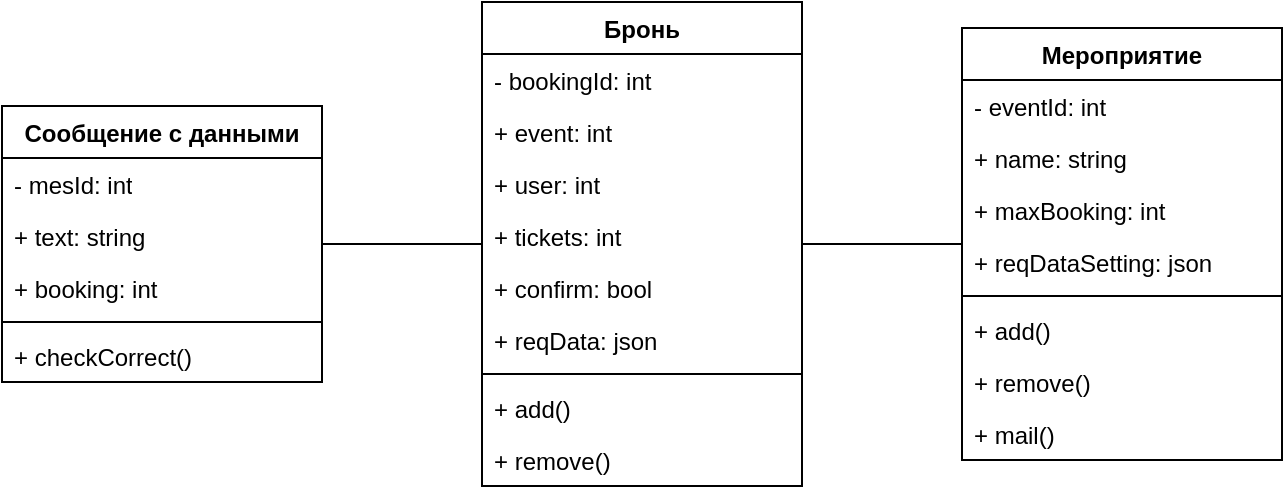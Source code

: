 <mxfile version="21.6.8" type="device">
  <diagram id="C5RBs43oDa-KdzZeNtuy" name="Page-1">
    <mxGraphModel dx="1036" dy="654" grid="1" gridSize="10" guides="1" tooltips="1" connect="1" arrows="1" fold="1" page="1" pageScale="1" pageWidth="827" pageHeight="1169" math="0" shadow="0">
      <root>
        <mxCell id="WIyWlLk6GJQsqaUBKTNV-0" />
        <mxCell id="WIyWlLk6GJQsqaUBKTNV-1" parent="WIyWlLk6GJQsqaUBKTNV-0" />
        <mxCell id="sc5lZZcVOWayjLh8mwfy-0" value="Мероприятие" style="swimlane;fontStyle=1;align=center;verticalAlign=top;childLayout=stackLayout;horizontal=1;startSize=26;horizontalStack=0;resizeParent=1;resizeParentMax=0;resizeLast=0;collapsible=1;marginBottom=0;whiteSpace=wrap;html=1;" parent="WIyWlLk6GJQsqaUBKTNV-1" vertex="1">
          <mxGeometry x="520" y="133" width="160" height="216" as="geometry" />
        </mxCell>
        <mxCell id="sc5lZZcVOWayjLh8mwfy-1" value="- eventId: int" style="text;strokeColor=none;fillColor=none;align=left;verticalAlign=top;spacingLeft=4;spacingRight=4;overflow=hidden;rotatable=0;points=[[0,0.5],[1,0.5]];portConstraint=eastwest;whiteSpace=wrap;html=1;" parent="sc5lZZcVOWayjLh8mwfy-0" vertex="1">
          <mxGeometry y="26" width="160" height="26" as="geometry" />
        </mxCell>
        <mxCell id="sc5lZZcVOWayjLh8mwfy-4" value="+ name: string" style="text;strokeColor=none;fillColor=none;align=left;verticalAlign=top;spacingLeft=4;spacingRight=4;overflow=hidden;rotatable=0;points=[[0,0.5],[1,0.5]];portConstraint=eastwest;whiteSpace=wrap;html=1;" parent="sc5lZZcVOWayjLh8mwfy-0" vertex="1">
          <mxGeometry y="52" width="160" height="26" as="geometry" />
        </mxCell>
        <mxCell id="sc5lZZcVOWayjLh8mwfy-21" value="+ maxBooking: int" style="text;strokeColor=none;fillColor=none;align=left;verticalAlign=top;spacingLeft=4;spacingRight=4;overflow=hidden;rotatable=0;points=[[0,0.5],[1,0.5]];portConstraint=eastwest;whiteSpace=wrap;html=1;" parent="sc5lZZcVOWayjLh8mwfy-0" vertex="1">
          <mxGeometry y="78" width="160" height="26" as="geometry" />
        </mxCell>
        <mxCell id="sc5lZZcVOWayjLh8mwfy-22" value="+ reqDataSetting: json" style="text;strokeColor=none;fillColor=none;align=left;verticalAlign=top;spacingLeft=4;spacingRight=4;overflow=hidden;rotatable=0;points=[[0,0.5],[1,0.5]];portConstraint=eastwest;whiteSpace=wrap;html=1;" parent="sc5lZZcVOWayjLh8mwfy-0" vertex="1">
          <mxGeometry y="104" width="160" height="26" as="geometry" />
        </mxCell>
        <mxCell id="sc5lZZcVOWayjLh8mwfy-2" value="" style="line;strokeWidth=1;fillColor=none;align=left;verticalAlign=middle;spacingTop=-1;spacingLeft=3;spacingRight=3;rotatable=0;labelPosition=right;points=[];portConstraint=eastwest;strokeColor=inherit;" parent="sc5lZZcVOWayjLh8mwfy-0" vertex="1">
          <mxGeometry y="130" width="160" height="8" as="geometry" />
        </mxCell>
        <mxCell id="sc5lZZcVOWayjLh8mwfy-3" value="+ add()" style="text;strokeColor=none;fillColor=none;align=left;verticalAlign=top;spacingLeft=4;spacingRight=4;overflow=hidden;rotatable=0;points=[[0,0.5],[1,0.5]];portConstraint=eastwest;whiteSpace=wrap;html=1;" parent="sc5lZZcVOWayjLh8mwfy-0" vertex="1">
          <mxGeometry y="138" width="160" height="26" as="geometry" />
        </mxCell>
        <mxCell id="sc5lZZcVOWayjLh8mwfy-24" value="+ remove()" style="text;strokeColor=none;fillColor=none;align=left;verticalAlign=top;spacingLeft=4;spacingRight=4;overflow=hidden;rotatable=0;points=[[0,0.5],[1,0.5]];portConstraint=eastwest;whiteSpace=wrap;html=1;" parent="sc5lZZcVOWayjLh8mwfy-0" vertex="1">
          <mxGeometry y="164" width="160" height="26" as="geometry" />
        </mxCell>
        <mxCell id="sc5lZZcVOWayjLh8mwfy-25" value="+ mail()" style="text;strokeColor=none;fillColor=none;align=left;verticalAlign=top;spacingLeft=4;spacingRight=4;overflow=hidden;rotatable=0;points=[[0,0.5],[1,0.5]];portConstraint=eastwest;whiteSpace=wrap;html=1;" parent="sc5lZZcVOWayjLh8mwfy-0" vertex="1">
          <mxGeometry y="190" width="160" height="26" as="geometry" />
        </mxCell>
        <mxCell id="sc5lZZcVOWayjLh8mwfy-7" value="Сообщение с данными" style="swimlane;fontStyle=1;align=center;verticalAlign=top;childLayout=stackLayout;horizontal=1;startSize=26;horizontalStack=0;resizeParent=1;resizeParentMax=0;resizeLast=0;collapsible=1;marginBottom=0;whiteSpace=wrap;html=1;" parent="WIyWlLk6GJQsqaUBKTNV-1" vertex="1">
          <mxGeometry x="40" y="172" width="160" height="138" as="geometry" />
        </mxCell>
        <mxCell id="sc5lZZcVOWayjLh8mwfy-8" value="- mesId: int" style="text;strokeColor=none;fillColor=none;align=left;verticalAlign=top;spacingLeft=4;spacingRight=4;overflow=hidden;rotatable=0;points=[[0,0.5],[1,0.5]];portConstraint=eastwest;whiteSpace=wrap;html=1;" parent="sc5lZZcVOWayjLh8mwfy-7" vertex="1">
          <mxGeometry y="26" width="160" height="26" as="geometry" />
        </mxCell>
        <mxCell id="sc5lZZcVOWayjLh8mwfy-9" value="+ text: string" style="text;strokeColor=none;fillColor=none;align=left;verticalAlign=top;spacingLeft=4;spacingRight=4;overflow=hidden;rotatable=0;points=[[0,0.5],[1,0.5]];portConstraint=eastwest;whiteSpace=wrap;html=1;" parent="sc5lZZcVOWayjLh8mwfy-7" vertex="1">
          <mxGeometry y="52" width="160" height="26" as="geometry" />
        </mxCell>
        <mxCell id="sc5lZZcVOWayjLh8mwfy-10" value="+ booking: int" style="text;strokeColor=none;fillColor=none;align=left;verticalAlign=top;spacingLeft=4;spacingRight=4;overflow=hidden;rotatable=0;points=[[0,0.5],[1,0.5]];portConstraint=eastwest;whiteSpace=wrap;html=1;" parent="sc5lZZcVOWayjLh8mwfy-7" vertex="1">
          <mxGeometry y="78" width="160" height="26" as="geometry" />
        </mxCell>
        <mxCell id="sc5lZZcVOWayjLh8mwfy-11" value="" style="line;strokeWidth=1;fillColor=none;align=left;verticalAlign=middle;spacingTop=-1;spacingLeft=3;spacingRight=3;rotatable=0;labelPosition=right;points=[];portConstraint=eastwest;strokeColor=inherit;" parent="sc5lZZcVOWayjLh8mwfy-7" vertex="1">
          <mxGeometry y="104" width="160" height="8" as="geometry" />
        </mxCell>
        <mxCell id="sc5lZZcVOWayjLh8mwfy-13" value="+ checkCorrect()" style="text;strokeColor=none;fillColor=none;align=left;verticalAlign=top;spacingLeft=4;spacingRight=4;overflow=hidden;rotatable=0;points=[[0,0.5],[1,0.5]];portConstraint=eastwest;whiteSpace=wrap;html=1;" parent="sc5lZZcVOWayjLh8mwfy-7" vertex="1">
          <mxGeometry y="112" width="160" height="26" as="geometry" />
        </mxCell>
        <mxCell id="sc5lZZcVOWayjLh8mwfy-14" value="Бронь" style="swimlane;fontStyle=1;align=center;verticalAlign=top;childLayout=stackLayout;horizontal=1;startSize=26;horizontalStack=0;resizeParent=1;resizeParentMax=0;resizeLast=0;collapsible=1;marginBottom=0;whiteSpace=wrap;html=1;" parent="WIyWlLk6GJQsqaUBKTNV-1" vertex="1">
          <mxGeometry x="280" y="120" width="160" height="242" as="geometry" />
        </mxCell>
        <mxCell id="sc5lZZcVOWayjLh8mwfy-15" value="- bookingId: int" style="text;strokeColor=none;fillColor=none;align=left;verticalAlign=top;spacingLeft=4;spacingRight=4;overflow=hidden;rotatable=0;points=[[0,0.5],[1,0.5]];portConstraint=eastwest;whiteSpace=wrap;html=1;" parent="sc5lZZcVOWayjLh8mwfy-14" vertex="1">
          <mxGeometry y="26" width="160" height="26" as="geometry" />
        </mxCell>
        <mxCell id="sc5lZZcVOWayjLh8mwfy-16" value="+ event: int" style="text;strokeColor=none;fillColor=none;align=left;verticalAlign=top;spacingLeft=4;spacingRight=4;overflow=hidden;rotatable=0;points=[[0,0.5],[1,0.5]];portConstraint=eastwest;whiteSpace=wrap;html=1;" parent="sc5lZZcVOWayjLh8mwfy-14" vertex="1">
          <mxGeometry y="52" width="160" height="26" as="geometry" />
        </mxCell>
        <mxCell id="sc5lZZcVOWayjLh8mwfy-17" value="+ user: int" style="text;strokeColor=none;fillColor=none;align=left;verticalAlign=top;spacingLeft=4;spacingRight=4;overflow=hidden;rotatable=0;points=[[0,0.5],[1,0.5]];portConstraint=eastwest;whiteSpace=wrap;html=1;" parent="sc5lZZcVOWayjLh8mwfy-14" vertex="1">
          <mxGeometry y="78" width="160" height="26" as="geometry" />
        </mxCell>
        <mxCell id="sc5lZZcVOWayjLh8mwfy-26" value="+ tickets: int" style="text;strokeColor=none;fillColor=none;align=left;verticalAlign=top;spacingLeft=4;spacingRight=4;overflow=hidden;rotatable=0;points=[[0,0.5],[1,0.5]];portConstraint=eastwest;whiteSpace=wrap;html=1;" parent="sc5lZZcVOWayjLh8mwfy-14" vertex="1">
          <mxGeometry y="104" width="160" height="26" as="geometry" />
        </mxCell>
        <mxCell id="sc5lZZcVOWayjLh8mwfy-27" value="+ confirm: bool" style="text;strokeColor=none;fillColor=none;align=left;verticalAlign=top;spacingLeft=4;spacingRight=4;overflow=hidden;rotatable=0;points=[[0,0.5],[1,0.5]];portConstraint=eastwest;whiteSpace=wrap;html=1;" parent="sc5lZZcVOWayjLh8mwfy-14" vertex="1">
          <mxGeometry y="130" width="160" height="26" as="geometry" />
        </mxCell>
        <mxCell id="sc5lZZcVOWayjLh8mwfy-28" value="+ reqData: json" style="text;strokeColor=none;fillColor=none;align=left;verticalAlign=top;spacingLeft=4;spacingRight=4;overflow=hidden;rotatable=0;points=[[0,0.5],[1,0.5]];portConstraint=eastwest;whiteSpace=wrap;html=1;" parent="sc5lZZcVOWayjLh8mwfy-14" vertex="1">
          <mxGeometry y="156" width="160" height="26" as="geometry" />
        </mxCell>
        <mxCell id="sc5lZZcVOWayjLh8mwfy-18" value="" style="line;strokeWidth=1;fillColor=none;align=left;verticalAlign=middle;spacingTop=-1;spacingLeft=3;spacingRight=3;rotatable=0;labelPosition=right;points=[];portConstraint=eastwest;strokeColor=inherit;" parent="sc5lZZcVOWayjLh8mwfy-14" vertex="1">
          <mxGeometry y="182" width="160" height="8" as="geometry" />
        </mxCell>
        <mxCell id="sc5lZZcVOWayjLh8mwfy-19" value="+ add()" style="text;strokeColor=none;fillColor=none;align=left;verticalAlign=top;spacingLeft=4;spacingRight=4;overflow=hidden;rotatable=0;points=[[0,0.5],[1,0.5]];portConstraint=eastwest;whiteSpace=wrap;html=1;" parent="sc5lZZcVOWayjLh8mwfy-14" vertex="1">
          <mxGeometry y="190" width="160" height="26" as="geometry" />
        </mxCell>
        <mxCell id="sc5lZZcVOWayjLh8mwfy-20" value="+ remove()" style="text;strokeColor=none;fillColor=none;align=left;verticalAlign=top;spacingLeft=4;spacingRight=4;overflow=hidden;rotatable=0;points=[[0,0.5],[1,0.5]];portConstraint=eastwest;whiteSpace=wrap;html=1;" parent="sc5lZZcVOWayjLh8mwfy-14" vertex="1">
          <mxGeometry y="216" width="160" height="26" as="geometry" />
        </mxCell>
        <mxCell id="sc5lZZcVOWayjLh8mwfy-30" value="" style="endArrow=none;endFill=0;endSize=12;html=1;rounded=0;edgeStyle=orthogonalEdgeStyle;" parent="WIyWlLk6GJQsqaUBKTNV-1" source="sc5lZZcVOWayjLh8mwfy-7" target="sc5lZZcVOWayjLh8mwfy-14" edge="1">
          <mxGeometry width="160" relative="1" as="geometry">
            <mxPoint x="310" y="290" as="sourcePoint" />
            <mxPoint x="470" y="290" as="targetPoint" />
          </mxGeometry>
        </mxCell>
        <mxCell id="sc5lZZcVOWayjLh8mwfy-31" value="" style="endArrow=none;endFill=0;endSize=12;html=1;rounded=0;edgeStyle=orthogonalEdgeStyle;" parent="WIyWlLk6GJQsqaUBKTNV-1" source="sc5lZZcVOWayjLh8mwfy-14" target="sc5lZZcVOWayjLh8mwfy-0" edge="1">
          <mxGeometry width="160" relative="1" as="geometry">
            <mxPoint x="190" y="400" as="sourcePoint" />
            <mxPoint x="270" y="452" as="targetPoint" />
          </mxGeometry>
        </mxCell>
      </root>
    </mxGraphModel>
  </diagram>
</mxfile>
